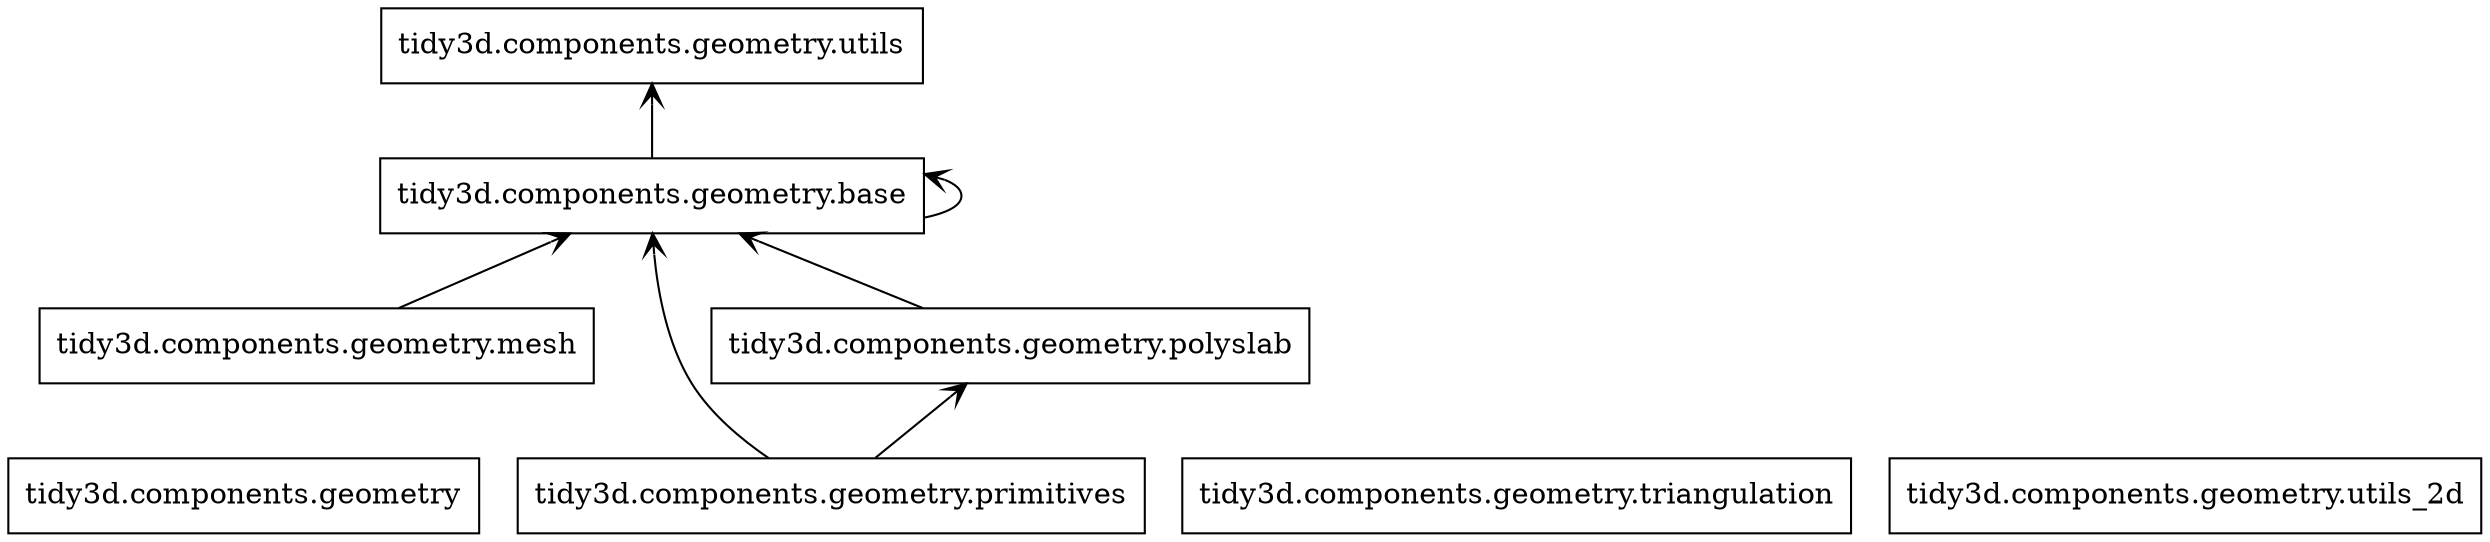 digraph "packages_tidy3d_geometry" {
rankdir=BT
charset="utf-8"
"tidy3d.components.geometry" [color="black", label=<tidy3d.components.geometry>, shape="box", style="solid"];
"tidy3d.components.geometry.base" [color="black", label=<tidy3d.components.geometry.base>, shape="box", style="solid"];
"tidy3d.components.geometry.mesh" [color="black", label=<tidy3d.components.geometry.mesh>, shape="box", style="solid"];
"tidy3d.components.geometry.polyslab" [color="black", label=<tidy3d.components.geometry.polyslab>, shape="box", style="solid"];
"tidy3d.components.geometry.primitives" [color="black", label=<tidy3d.components.geometry.primitives>, shape="box", style="solid"];
"tidy3d.components.geometry.triangulation" [color="black", label=<tidy3d.components.geometry.triangulation>, shape="box", style="solid"];
"tidy3d.components.geometry.utils" [color="black", label=<tidy3d.components.geometry.utils>, shape="box", style="solid"];
"tidy3d.components.geometry.utils_2d" [color="black", label=<tidy3d.components.geometry.utils_2d>, shape="box", style="solid"];
"tidy3d.components.geometry.base" -> "tidy3d.components.geometry.base" [arrowhead="open", arrowtail="none"];
"tidy3d.components.geometry.base" -> "tidy3d.components.geometry.utils" [arrowhead="open", arrowtail="none"];
"tidy3d.components.geometry.mesh" -> "tidy3d.components.geometry.base" [arrowhead="open", arrowtail="none"];
"tidy3d.components.geometry.polyslab" -> "tidy3d.components.geometry.base" [arrowhead="open", arrowtail="none"];
"tidy3d.components.geometry.primitives" -> "tidy3d.components.geometry.base" [arrowhead="open", arrowtail="none"];
"tidy3d.components.geometry.primitives" -> "tidy3d.components.geometry.polyslab" [arrowhead="open", arrowtail="none"];
}
